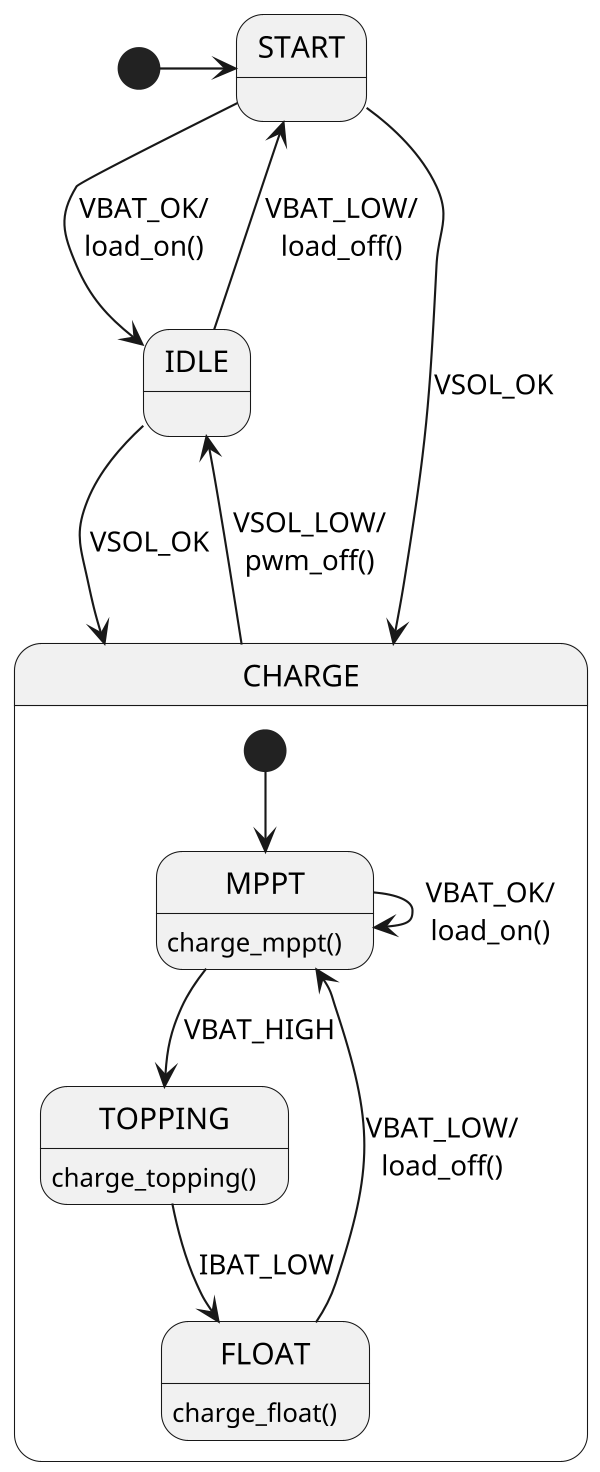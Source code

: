 @startuml
scale 600 width
[*] -> START
START --> IDLE : VBAT_OK/\nload_on()
START --> CHARGE : VSOL_OK
'START --> START : VSOL_LOW
IDLE --> CHARGE : VSOL_OK
IDLE --> START : VBAT_LOW/\nload_off()
'IDLE --> IDLE : VBAT_OK
state CHARGE {
    MPPT : charge_mppt()
    TOPPING : charge_topping()
    FLOAT : charge_float()
    [*] --> MPPT
    
    MPPT --> TOPPING : VBAT_HIGH
    TOPPING --> FLOAT : IBAT_LOW
}
MPPT --> MPPT : VBAT_OK/\nload_on()
CHARGE --> IDLE : VSOL_LOW/\npwm_off()
FLOAT --> MPPT : VBAT_LOW/\nload_off()

@enduml
